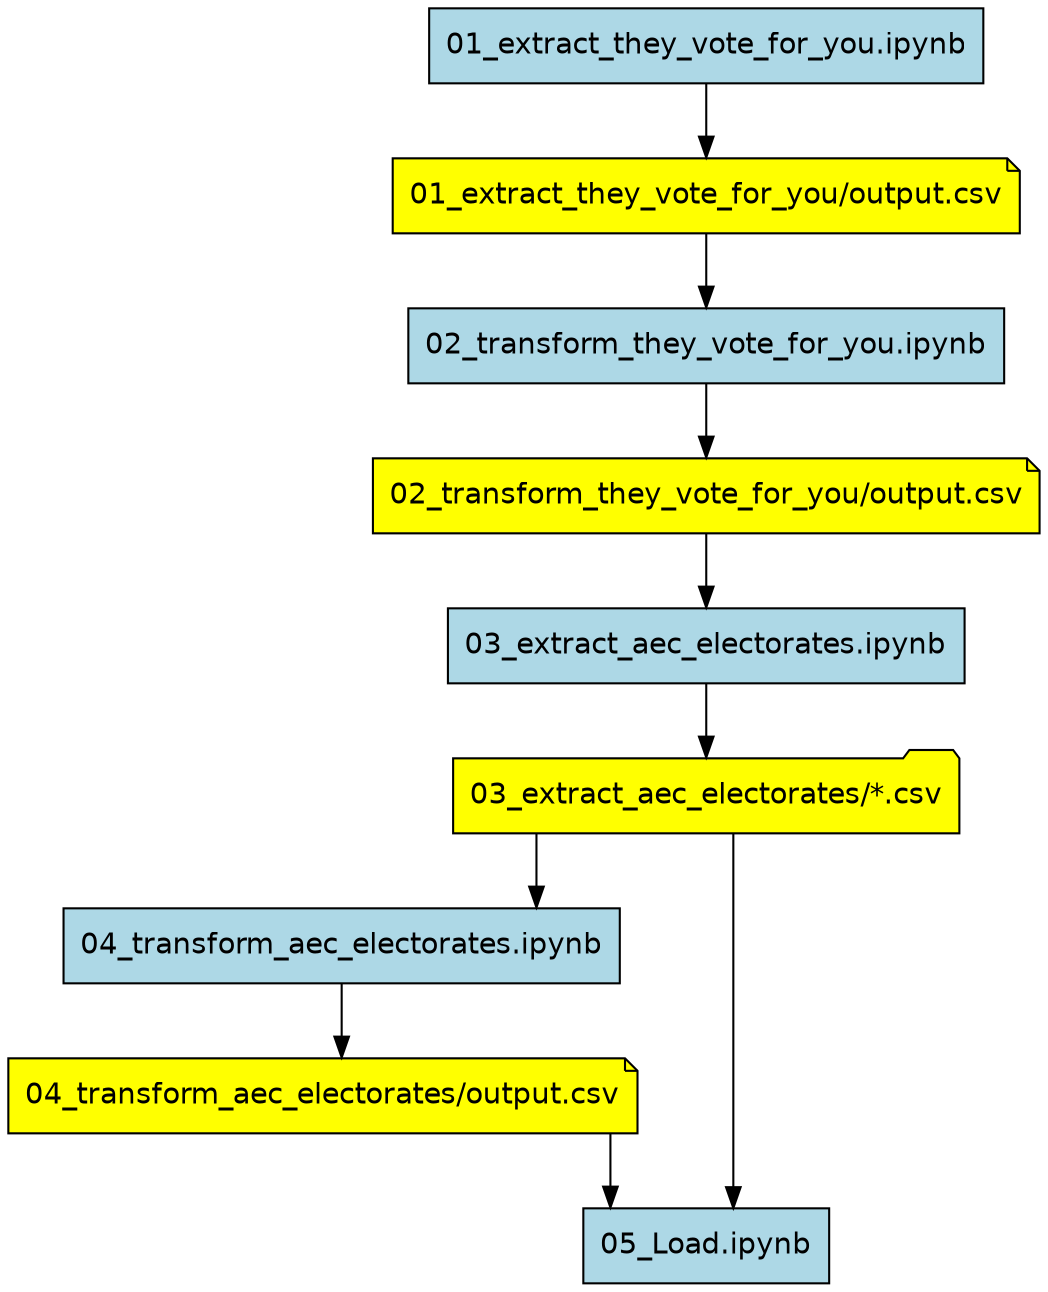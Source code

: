 digraph G {

    splines=ortho
    nodesep=2
    
    node [shape="rect" style=filled fillcolor=lightblue fontname = "helvetica"]
    graph [fontname = "helvetica"];
    edge [fontname = "helvetica"];    
    
    extract_they_vote_for_you [label="01_extract_they_vote_for_you.ipynb"]
    extract_they_vote_for_you_output [label="01_extract_they_vote_for_you/output.csv" shape="note" fillcolor=yellow]
    
    transform_they_vote_for_you [label="02_transform_they_vote_for_you.ipynb"]
    transform_they_vote_for_you_output [label="02_transform_they_vote_for_you/output.csv" shape="note" fillcolor=yellow]
    
    extract_aec_electorates [label="03_extract_aec_electorates.ipynb"]
    extract_aec_electorates_output [label="03_extract_aec_electorates/*.csv" shape="folder" fillcolor=yellow]
    
    transform_aec_electorates [label="04_transform_aec_electorates.ipynb"]
    transform_aec_electorates_output [label="04_transform_aec_electorates/output.csv" shape="note" fillcolor=yellow]
    
    load [label="05_Load.ipynb"]

    extract_they_vote_for_you -> extract_they_vote_for_you_output
    extract_they_vote_for_you_output -> transform_they_vote_for_you
    
    transform_they_vote_for_you -> transform_they_vote_for_you_output
    
    transform_they_vote_for_you_output -> extract_aec_electorates
    extract_aec_electorates -> extract_aec_electorates_output
    
    extract_aec_electorates_output -> transform_aec_electorates
    transform_aec_electorates -> transform_aec_electorates_output
    
    transform_aec_electorates_output -> load
    extract_aec_electorates_output -> load

}